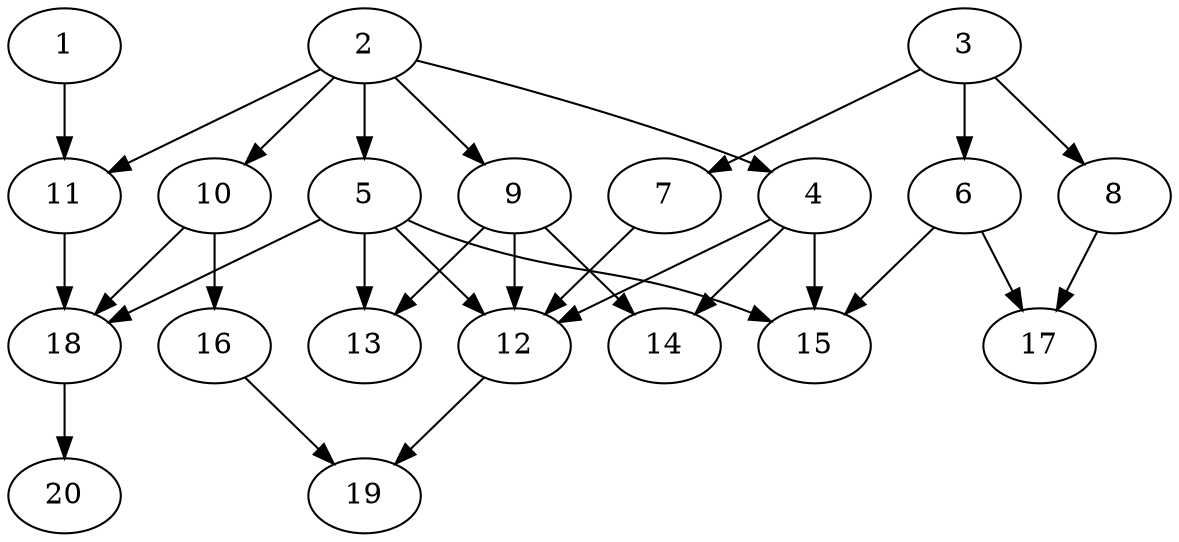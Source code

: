 // DAG automatically generated by daggen at Sat Jul 27 15:38:13 2019
// ./daggen --dot -n 20 --ccr 0.5 --fat 0.6 --regular 0.5 --density 0.4 --mindata 5242880 --maxdata 52428800 
digraph G {
  1 [size="104257536", alpha="0.05", expect_size="52128768"] 
  1 -> 11 [size ="52128768"]
  2 [size="12419072", alpha="0.05", expect_size="6209536"] 
  2 -> 4 [size ="6209536"]
  2 -> 5 [size ="6209536"]
  2 -> 9 [size ="6209536"]
  2 -> 10 [size ="6209536"]
  2 -> 11 [size ="6209536"]
  3 [size="16091136", alpha="0.20", expect_size="8045568"] 
  3 -> 6 [size ="8045568"]
  3 -> 7 [size ="8045568"]
  3 -> 8 [size ="8045568"]
  4 [size="58263552", alpha="0.01", expect_size="29131776"] 
  4 -> 12 [size ="29131776"]
  4 -> 14 [size ="29131776"]
  4 -> 15 [size ="29131776"]
  5 [size="47134720", alpha="0.15", expect_size="23567360"] 
  5 -> 12 [size ="23567360"]
  5 -> 13 [size ="23567360"]
  5 -> 15 [size ="23567360"]
  5 -> 18 [size ="23567360"]
  6 [size="56041472", alpha="0.08", expect_size="28020736"] 
  6 -> 15 [size ="28020736"]
  6 -> 17 [size ="28020736"]
  7 [size="70139904", alpha="0.13", expect_size="35069952"] 
  7 -> 12 [size ="35069952"]
  8 [size="49168384", alpha="0.19", expect_size="24584192"] 
  8 -> 17 [size ="24584192"]
  9 [size="38377472", alpha="0.14", expect_size="19188736"] 
  9 -> 12 [size ="19188736"]
  9 -> 13 [size ="19188736"]
  9 -> 14 [size ="19188736"]
  10 [size="49635328", alpha="0.09", expect_size="24817664"] 
  10 -> 16 [size ="24817664"]
  10 -> 18 [size ="24817664"]
  11 [size="38572032", alpha="0.15", expect_size="19286016"] 
  11 -> 18 [size ="19286016"]
  12 [size="63959040", alpha="0.15", expect_size="31979520"] 
  12 -> 19 [size ="31979520"]
  13 [size="89624576", alpha="0.17", expect_size="44812288"] 
  14 [size="87547904", alpha="0.09", expect_size="43773952"] 
  15 [size="90712064", alpha="0.07", expect_size="45356032"] 
  16 [size="68392960", alpha="0.05", expect_size="34196480"] 
  16 -> 19 [size ="34196480"]
  17 [size="11954176", alpha="0.04", expect_size="5977088"] 
  18 [size="71307264", alpha="0.14", expect_size="35653632"] 
  18 -> 20 [size ="35653632"]
  19 [size="66598912", alpha="0.09", expect_size="33299456"] 
  20 [size="40071168", alpha="0.03", expect_size="20035584"] 
}
